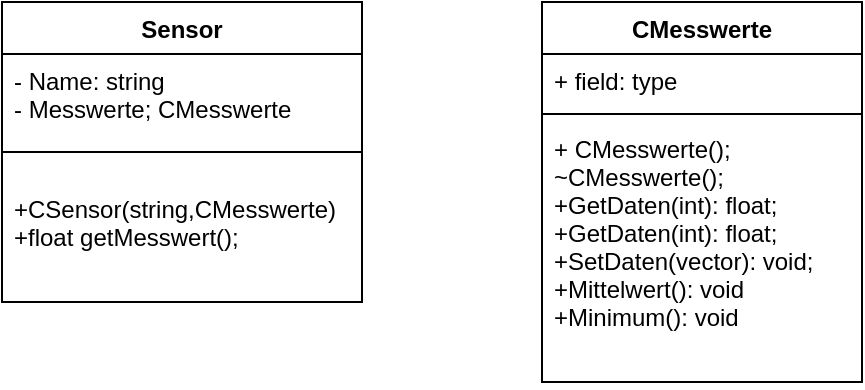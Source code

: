 <mxfile version="14.6.3" type="github">
  <diagram name="Page-1" id="c4acf3e9-155e-7222-9cf6-157b1a14988f">
    <mxGraphModel dx="1382" dy="764" grid="1" gridSize="10" guides="1" tooltips="1" connect="1" arrows="1" fold="1" page="1" pageScale="1" pageWidth="850" pageHeight="1100" background="#ffffff" math="0" shadow="0">
      <root>
        <mxCell id="0" />
        <mxCell id="1" parent="0" />
        <mxCell id="54YQfDskZHcNxatdX99T-5" value="Sensor" style="swimlane;fontStyle=1;align=center;verticalAlign=top;childLayout=stackLayout;horizontal=1;startSize=26;horizontalStack=0;resizeParent=1;resizeParentMax=0;resizeLast=0;collapsible=1;marginBottom=0;" vertex="1" parent="1">
          <mxGeometry x="50" y="202" width="180" height="150" as="geometry" />
        </mxCell>
        <mxCell id="54YQfDskZHcNxatdX99T-6" value="- Name: string&#xa;- Messwerte; CMesswerte&#xa;" style="text;strokeColor=none;fillColor=none;align=left;verticalAlign=top;spacingLeft=4;spacingRight=4;overflow=hidden;rotatable=0;points=[[0,0.5],[1,0.5]];portConstraint=eastwest;" vertex="1" parent="54YQfDskZHcNxatdX99T-5">
          <mxGeometry y="26" width="180" height="34" as="geometry" />
        </mxCell>
        <mxCell id="54YQfDskZHcNxatdX99T-7" value="" style="line;strokeWidth=1;fillColor=none;align=left;verticalAlign=middle;spacingTop=-1;spacingLeft=3;spacingRight=3;rotatable=0;labelPosition=right;points=[];portConstraint=eastwest;" vertex="1" parent="54YQfDskZHcNxatdX99T-5">
          <mxGeometry y="60" width="180" height="30" as="geometry" />
        </mxCell>
        <mxCell id="54YQfDskZHcNxatdX99T-8" value="+CSensor(string,CMesswerte)&#xa;+float getMesswert();&#xa;" style="text;strokeColor=none;fillColor=none;align=left;verticalAlign=top;spacingLeft=4;spacingRight=4;overflow=hidden;rotatable=0;points=[[0,0.5],[1,0.5]];portConstraint=eastwest;" vertex="1" parent="54YQfDskZHcNxatdX99T-5">
          <mxGeometry y="90" width="180" height="60" as="geometry" />
        </mxCell>
        <mxCell id="54YQfDskZHcNxatdX99T-18" value="CMesswerte" style="swimlane;fontStyle=1;align=center;verticalAlign=top;childLayout=stackLayout;horizontal=1;startSize=26;horizontalStack=0;resizeParent=1;resizeParentMax=0;resizeLast=0;collapsible=1;marginBottom=0;" vertex="1" parent="1">
          <mxGeometry x="320" y="202" width="160" height="190" as="geometry" />
        </mxCell>
        <mxCell id="54YQfDskZHcNxatdX99T-19" value="+ field: type" style="text;strokeColor=none;fillColor=none;align=left;verticalAlign=top;spacingLeft=4;spacingRight=4;overflow=hidden;rotatable=0;points=[[0,0.5],[1,0.5]];portConstraint=eastwest;" vertex="1" parent="54YQfDskZHcNxatdX99T-18">
          <mxGeometry y="26" width="160" height="26" as="geometry" />
        </mxCell>
        <mxCell id="54YQfDskZHcNxatdX99T-20" value="" style="line;strokeWidth=1;fillColor=none;align=left;verticalAlign=middle;spacingTop=-1;spacingLeft=3;spacingRight=3;rotatable=0;labelPosition=right;points=[];portConstraint=eastwest;" vertex="1" parent="54YQfDskZHcNxatdX99T-18">
          <mxGeometry y="52" width="160" height="8" as="geometry" />
        </mxCell>
        <mxCell id="54YQfDskZHcNxatdX99T-21" value="+ CMesswerte();&#xa;~CMesswerte();&#xa;+GetDaten(int): float;&#xa;+GetDaten(int): float;&#xa;+SetDaten(vector): void;&#xa;+Mittelwert(): void&#xa;+Minimum(): void" style="text;strokeColor=none;fillColor=none;align=left;verticalAlign=top;spacingLeft=4;spacingRight=4;overflow=hidden;rotatable=0;points=[[0,0.5],[1,0.5]];portConstraint=eastwest;" vertex="1" parent="54YQfDskZHcNxatdX99T-18">
          <mxGeometry y="60" width="160" height="130" as="geometry" />
        </mxCell>
      </root>
    </mxGraphModel>
  </diagram>
</mxfile>
